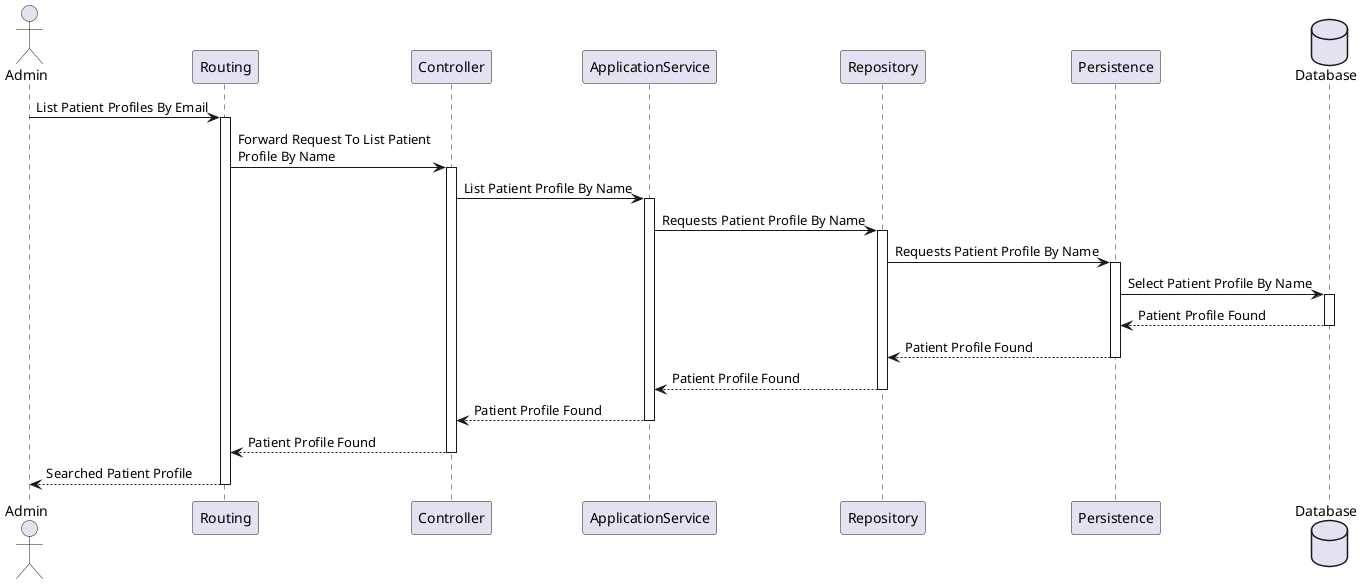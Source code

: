 ﻿@startuml
actor Admin
participant Routing
participant Controller
participant ApplicationService
participant Repository
participant Persistence
database Database

Admin -> Routing : List Patient Profiles By Email
activate Routing

Routing -> Controller : Forward Request To List Patient \nProfile By Name
activate Controller

Controller -> ApplicationService : List Patient Profile By Name
activate ApplicationService

ApplicationService -> Repository : Requests Patient Profile By Name
activate Repository

Repository -> Persistence : Requests Patient Profile By Name
activate Persistence

Persistence -> Database : Select Patient Profile By Name
activate Database

Database --> Persistence : Patient Profile Found
deactivate Database

Persistence --> Repository : Patient Profile Found
deactivate Persistence

Repository --> ApplicationService : Patient Profile Found
deactivate Repository

ApplicationService --> Controller : Patient Profile Found
deactivate ApplicationService

Controller --> Routing : Patient Profile Found
deactivate Controller

Routing --> Admin : Searched Patient Profile
deactivate Routing
@enduml
